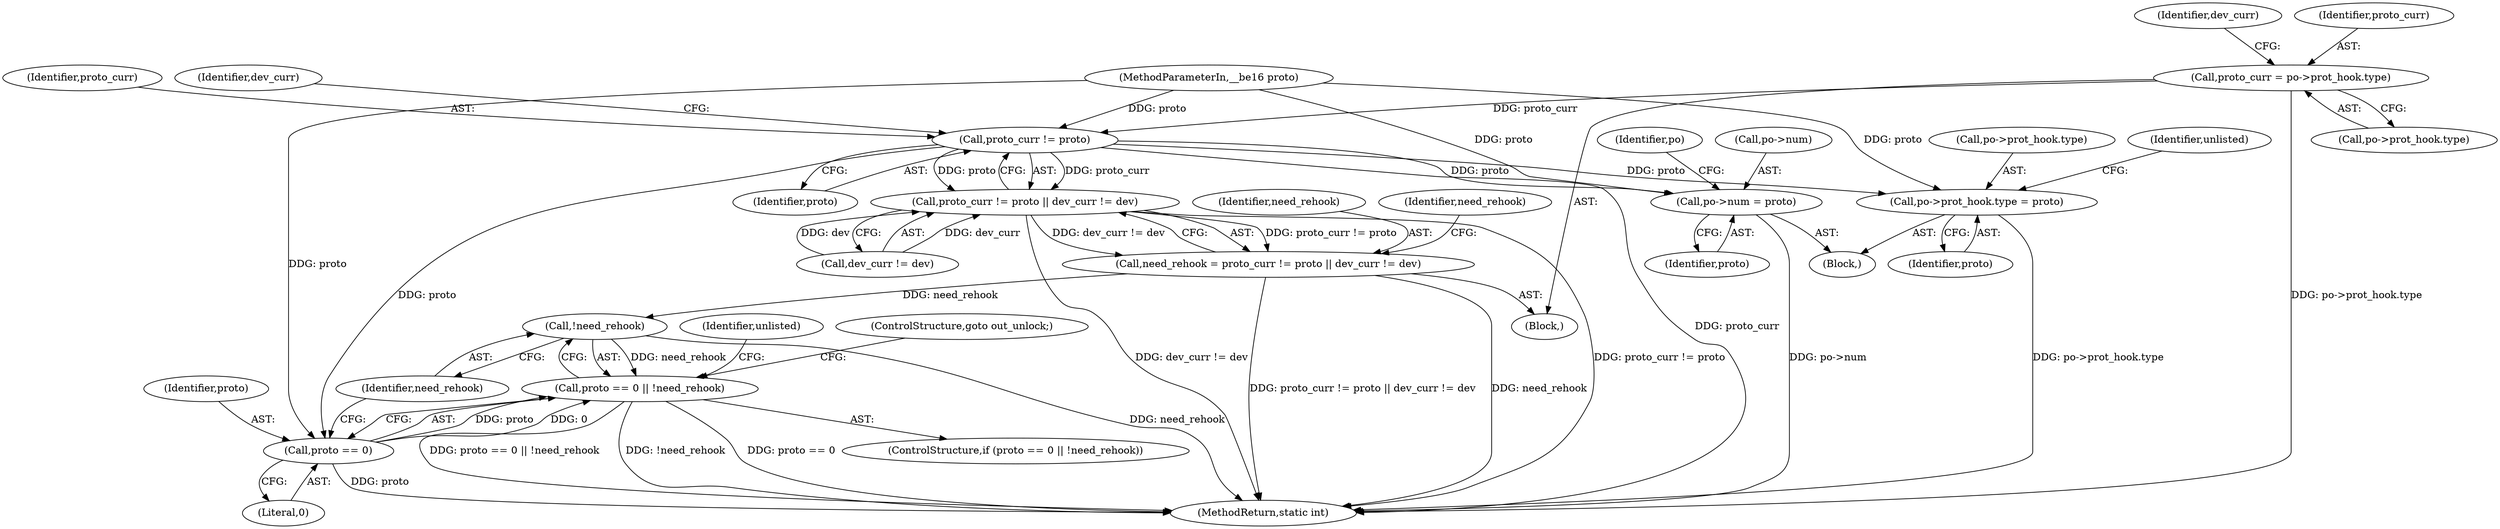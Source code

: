 digraph "0_linux_4971613c1639d8e5f102c4e797c3bf8f83a5a69e@pointer" {
"1000182" [label="(Call,proto_curr = po->prot_hook.type)"];
"1000199" [label="(Call,proto_curr != proto)"];
"1000198" [label="(Call,proto_curr != proto || dev_curr != dev)"];
"1000196" [label="(Call,need_rehook = proto_curr != proto || dev_curr != dev)"];
"1000300" [label="(Call,!need_rehook)"];
"1000296" [label="(Call,proto == 0 || !need_rehook)"];
"1000236" [label="(Call,po->num = proto)"];
"1000241" [label="(Call,po->prot_hook.type = proto)"];
"1000297" [label="(Call,proto == 0)"];
"1000190" [label="(Identifier,dev_curr)"];
"1000299" [label="(Literal,0)"];
"1000241" [label="(Call,po->prot_hook.type = proto)"];
"1000200" [label="(Identifier,proto_curr)"];
"1000184" [label="(Call,po->prot_hook.type)"];
"1000343" [label="(MethodReturn,static int)"];
"1000203" [label="(Identifier,dev_curr)"];
"1000296" [label="(Call,proto == 0 || !need_rehook)"];
"1000295" [label="(ControlStructure,if (proto == 0 || !need_rehook))"];
"1000247" [label="(Identifier,proto)"];
"1000182" [label="(Call,proto_curr = po->prot_hook.type)"];
"1000198" [label="(Call,proto_curr != proto || dev_curr != dev)"];
"1000105" [label="(Block,)"];
"1000250" [label="(Identifier,unlisted)"];
"1000240" [label="(Identifier,proto)"];
"1000183" [label="(Identifier,proto_curr)"];
"1000197" [label="(Identifier,need_rehook)"];
"1000201" [label="(Identifier,proto)"];
"1000236" [label="(Call,po->num = proto)"];
"1000302" [label="(ControlStructure,goto out_unlock;)"];
"1000244" [label="(Identifier,po)"];
"1000301" [label="(Identifier,need_rehook)"];
"1000306" [label="(Identifier,unlisted)"];
"1000242" [label="(Call,po->prot_hook.type)"];
"1000237" [label="(Call,po->num)"];
"1000206" [label="(Identifier,need_rehook)"];
"1000196" [label="(Call,need_rehook = proto_curr != proto || dev_curr != dev)"];
"1000298" [label="(Identifier,proto)"];
"1000297" [label="(Call,proto == 0)"];
"1000300" [label="(Call,!need_rehook)"];
"1000202" [label="(Call,dev_curr != dev)"];
"1000104" [label="(MethodParameterIn,__be16 proto)"];
"1000199" [label="(Call,proto_curr != proto)"];
"1000207" [label="(Block,)"];
"1000182" -> "1000105"  [label="AST: "];
"1000182" -> "1000184"  [label="CFG: "];
"1000183" -> "1000182"  [label="AST: "];
"1000184" -> "1000182"  [label="AST: "];
"1000190" -> "1000182"  [label="CFG: "];
"1000182" -> "1000343"  [label="DDG: po->prot_hook.type"];
"1000182" -> "1000199"  [label="DDG: proto_curr"];
"1000199" -> "1000198"  [label="AST: "];
"1000199" -> "1000201"  [label="CFG: "];
"1000200" -> "1000199"  [label="AST: "];
"1000201" -> "1000199"  [label="AST: "];
"1000203" -> "1000199"  [label="CFG: "];
"1000198" -> "1000199"  [label="CFG: "];
"1000199" -> "1000343"  [label="DDG: proto_curr"];
"1000199" -> "1000198"  [label="DDG: proto_curr"];
"1000199" -> "1000198"  [label="DDG: proto"];
"1000104" -> "1000199"  [label="DDG: proto"];
"1000199" -> "1000236"  [label="DDG: proto"];
"1000199" -> "1000241"  [label="DDG: proto"];
"1000199" -> "1000297"  [label="DDG: proto"];
"1000198" -> "1000196"  [label="AST: "];
"1000198" -> "1000202"  [label="CFG: "];
"1000202" -> "1000198"  [label="AST: "];
"1000196" -> "1000198"  [label="CFG: "];
"1000198" -> "1000343"  [label="DDG: proto_curr != proto"];
"1000198" -> "1000343"  [label="DDG: dev_curr != dev"];
"1000198" -> "1000196"  [label="DDG: proto_curr != proto"];
"1000198" -> "1000196"  [label="DDG: dev_curr != dev"];
"1000202" -> "1000198"  [label="DDG: dev_curr"];
"1000202" -> "1000198"  [label="DDG: dev"];
"1000196" -> "1000105"  [label="AST: "];
"1000197" -> "1000196"  [label="AST: "];
"1000206" -> "1000196"  [label="CFG: "];
"1000196" -> "1000343"  [label="DDG: need_rehook"];
"1000196" -> "1000343"  [label="DDG: proto_curr != proto || dev_curr != dev"];
"1000196" -> "1000300"  [label="DDG: need_rehook"];
"1000300" -> "1000296"  [label="AST: "];
"1000300" -> "1000301"  [label="CFG: "];
"1000301" -> "1000300"  [label="AST: "];
"1000296" -> "1000300"  [label="CFG: "];
"1000300" -> "1000343"  [label="DDG: need_rehook"];
"1000300" -> "1000296"  [label="DDG: need_rehook"];
"1000296" -> "1000295"  [label="AST: "];
"1000296" -> "1000297"  [label="CFG: "];
"1000297" -> "1000296"  [label="AST: "];
"1000302" -> "1000296"  [label="CFG: "];
"1000306" -> "1000296"  [label="CFG: "];
"1000296" -> "1000343"  [label="DDG: proto == 0 || !need_rehook"];
"1000296" -> "1000343"  [label="DDG: !need_rehook"];
"1000296" -> "1000343"  [label="DDG: proto == 0"];
"1000297" -> "1000296"  [label="DDG: proto"];
"1000297" -> "1000296"  [label="DDG: 0"];
"1000236" -> "1000207"  [label="AST: "];
"1000236" -> "1000240"  [label="CFG: "];
"1000237" -> "1000236"  [label="AST: "];
"1000240" -> "1000236"  [label="AST: "];
"1000244" -> "1000236"  [label="CFG: "];
"1000236" -> "1000343"  [label="DDG: po->num"];
"1000104" -> "1000236"  [label="DDG: proto"];
"1000241" -> "1000207"  [label="AST: "];
"1000241" -> "1000247"  [label="CFG: "];
"1000242" -> "1000241"  [label="AST: "];
"1000247" -> "1000241"  [label="AST: "];
"1000250" -> "1000241"  [label="CFG: "];
"1000241" -> "1000343"  [label="DDG: po->prot_hook.type"];
"1000104" -> "1000241"  [label="DDG: proto"];
"1000297" -> "1000299"  [label="CFG: "];
"1000298" -> "1000297"  [label="AST: "];
"1000299" -> "1000297"  [label="AST: "];
"1000301" -> "1000297"  [label="CFG: "];
"1000297" -> "1000343"  [label="DDG: proto"];
"1000104" -> "1000297"  [label="DDG: proto"];
}
